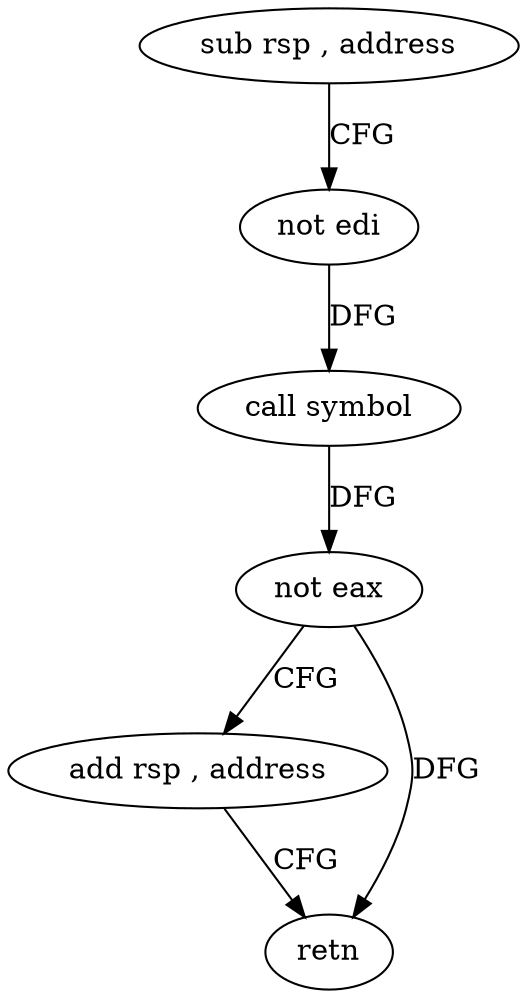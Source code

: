 digraph "func" {
"167242" [label = "sub rsp , address" ]
"167246" [label = "not edi" ]
"167248" [label = "call symbol" ]
"167253" [label = "not eax" ]
"167255" [label = "add rsp , address" ]
"167259" [label = "retn" ]
"167242" -> "167246" [ label = "CFG" ]
"167246" -> "167248" [ label = "DFG" ]
"167248" -> "167253" [ label = "DFG" ]
"167253" -> "167255" [ label = "CFG" ]
"167253" -> "167259" [ label = "DFG" ]
"167255" -> "167259" [ label = "CFG" ]
}
